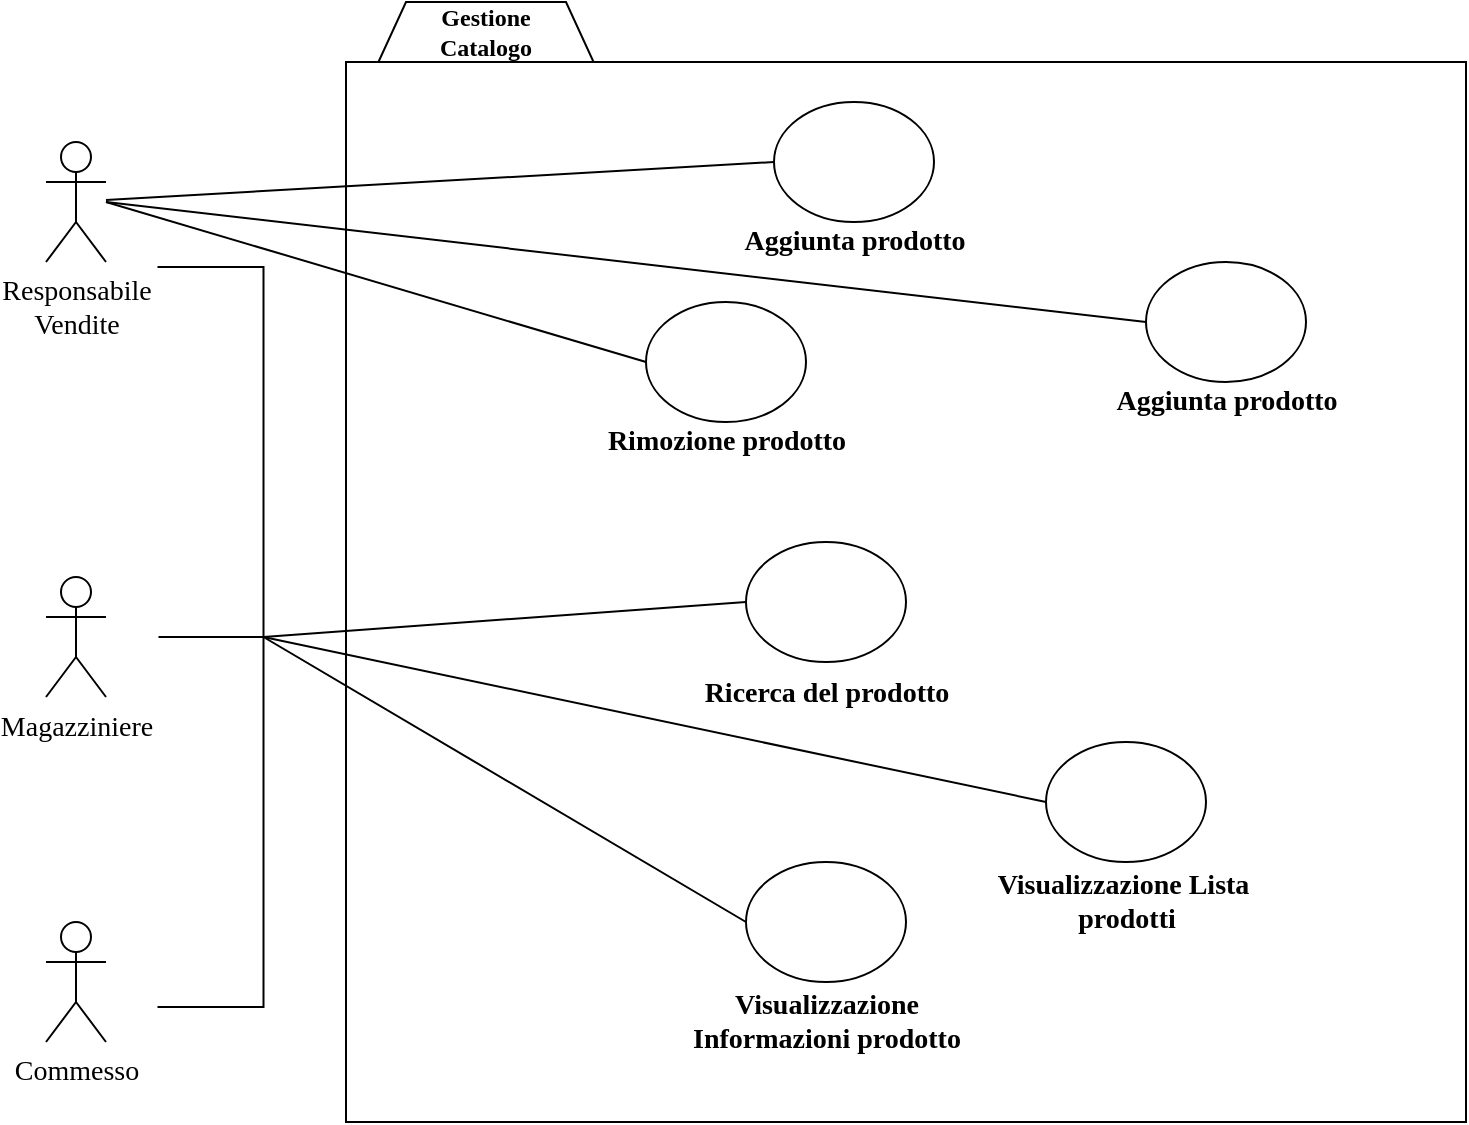 <mxfile version="13.10.3" type="github">
  <diagram id="jAhwxljwhNbG54JEEvyB" name="Page-1">
    <mxGraphModel dx="946" dy="645" grid="1" gridSize="10" guides="1" tooltips="1" connect="1" arrows="1" fold="1" page="1" pageScale="1" pageWidth="827" pageHeight="1169" math="0" shadow="0">
      <root>
        <mxCell id="0" />
        <mxCell id="1" parent="0" />
        <mxCell id="5G33NtFEvxfEJbMjsAAF-1" value="" style="shape=hexagon;perimeter=hexagonPerimeter2;whiteSpace=wrap;html=1;fixedSize=1;" parent="1" vertex="1">
          <mxGeometry x="210" y="80" width="120" height="87" as="geometry" />
        </mxCell>
        <mxCell id="5G33NtFEvxfEJbMjsAAF-3" value="&lt;div&gt;&lt;font style=&quot;font-size: 14px&quot; face=&quot;Times New Roman&quot;&gt;Responsabile&lt;/font&gt;&lt;/div&gt;&lt;div&gt;&lt;font style=&quot;font-size: 14px&quot; face=&quot;Times New Roman&quot;&gt;Vendite&lt;br&gt;&lt;/font&gt;&lt;/div&gt;" style="shape=umlActor;verticalLabelPosition=bottom;verticalAlign=top;html=1;outlineConnect=0;" parent="1" vertex="1">
          <mxGeometry x="50" y="150" width="30" height="60" as="geometry" />
        </mxCell>
        <mxCell id="5G33NtFEvxfEJbMjsAAF-4" value="&lt;font style=&quot;font-size: 14px&quot; face=&quot;Times New Roman&quot;&gt;Magazziniere&lt;/font&gt;" style="shape=umlActor;verticalLabelPosition=bottom;verticalAlign=top;html=1;outlineConnect=0;" parent="1" vertex="1">
          <mxGeometry x="50" y="367.5" width="30" height="60" as="geometry" />
        </mxCell>
        <mxCell id="5G33NtFEvxfEJbMjsAAF-5" value="&lt;font style=&quot;font-size: 14px&quot; face=&quot;Times New Roman&quot;&gt;Commesso&lt;/font&gt;" style="shape=umlActor;verticalLabelPosition=bottom;verticalAlign=top;html=1;outlineConnect=0;" parent="1" vertex="1">
          <mxGeometry x="50" y="540" width="30" height="60" as="geometry" />
        </mxCell>
        <mxCell id="5G33NtFEvxfEJbMjsAAF-6" value="" style="rounded=0;whiteSpace=wrap;html=1;" parent="1" vertex="1">
          <mxGeometry x="200" y="110" width="560" height="530" as="geometry" />
        </mxCell>
        <mxCell id="5G33NtFEvxfEJbMjsAAF-7" value="&lt;div&gt;&lt;br&gt;&lt;/div&gt;&lt;div&gt;&lt;br&gt;&lt;/div&gt;&lt;div&gt;&lt;br&gt;&lt;/div&gt;&lt;div&gt;&lt;br&gt;&lt;/div&gt;&lt;div&gt;&lt;br&gt;&lt;/div&gt;&lt;div&gt;&lt;br&gt;&lt;/div&gt;" style="ellipse;whiteSpace=wrap;html=1;" parent="1" vertex="1">
          <mxGeometry x="414" y="130" width="80" height="60" as="geometry" />
        </mxCell>
        <mxCell id="5G33NtFEvxfEJbMjsAAF-9" value="&lt;div&gt;&lt;br&gt;&lt;/div&gt;&lt;div&gt;&lt;br&gt;&lt;/div&gt;&lt;div&gt;&lt;br&gt;&lt;/div&gt;&lt;div&gt;&lt;br&gt;&lt;/div&gt;&lt;div&gt;&lt;br&gt;&lt;/div&gt;&lt;div&gt;&lt;br&gt;&lt;/div&gt;" style="ellipse;whiteSpace=wrap;html=1;" parent="1" vertex="1">
          <mxGeometry x="400" y="510" width="80" height="60" as="geometry" />
        </mxCell>
        <mxCell id="5G33NtFEvxfEJbMjsAAF-10" value="&lt;div&gt;&lt;font face=&quot;Times New Roman&quot;&gt;&lt;span style=&quot;font-size: 14px&quot;&gt;&lt;b&gt;Ricerca del prodotto&lt;/b&gt;&lt;/span&gt;&lt;/font&gt;&lt;/div&gt;" style="text;html=1;strokeColor=none;fillColor=none;align=center;verticalAlign=middle;whiteSpace=wrap;rounded=0;" parent="1" vertex="1">
          <mxGeometry x="367.5" y="416.25" width="145" height="20" as="geometry" />
        </mxCell>
        <mxCell id="5G33NtFEvxfEJbMjsAAF-14" value="&lt;div align=&quot;center&quot;&gt;&lt;font face=&quot;Times New Roman&quot;&gt;&lt;b&gt;Gestione&lt;/b&gt;&lt;/font&gt;&lt;/div&gt;&lt;div align=&quot;center&quot;&gt;&lt;font face=&quot;Times New Roman&quot;&gt;&lt;b&gt;Catalogo&lt;/b&gt;&lt;/font&gt;&lt;/div&gt;" style="text;html=1;strokeColor=none;fillColor=none;align=center;verticalAlign=middle;whiteSpace=wrap;rounded=0;" parent="1" vertex="1">
          <mxGeometry x="250" y="85" width="40" height="20" as="geometry" />
        </mxCell>
        <mxCell id="5G33NtFEvxfEJbMjsAAF-18" value="&lt;div&gt;&lt;br&gt;&lt;/div&gt;&lt;div&gt;&lt;br&gt;&lt;/div&gt;&lt;div&gt;&lt;br&gt;&lt;/div&gt;&lt;div&gt;&lt;br&gt;&lt;/div&gt;&lt;div&gt;&lt;br&gt;&lt;/div&gt;&lt;div&gt;&lt;br&gt;&lt;/div&gt;" style="ellipse;whiteSpace=wrap;html=1;" parent="1" vertex="1">
          <mxGeometry x="600" y="210" width="80" height="60" as="geometry" />
        </mxCell>
        <mxCell id="5G33NtFEvxfEJbMjsAAF-19" value="&lt;div&gt;&lt;br&gt;&lt;/div&gt;&lt;div&gt;&lt;br&gt;&lt;/div&gt;&lt;div&gt;&lt;br&gt;&lt;/div&gt;&lt;div&gt;&lt;br&gt;&lt;/div&gt;&lt;div&gt;&lt;br&gt;&lt;/div&gt;&lt;div&gt;&lt;br&gt;&lt;/div&gt;" style="ellipse;whiteSpace=wrap;html=1;" parent="1" vertex="1">
          <mxGeometry x="550" y="450" width="80" height="60" as="geometry" />
        </mxCell>
        <mxCell id="5G33NtFEvxfEJbMjsAAF-20" value="&lt;div&gt;&lt;br&gt;&lt;/div&gt;&lt;div&gt;&lt;br&gt;&lt;/div&gt;&lt;div&gt;&lt;br&gt;&lt;/div&gt;&lt;div&gt;&lt;br&gt;&lt;/div&gt;&lt;div&gt;&lt;br&gt;&lt;/div&gt;&lt;div&gt;&lt;br&gt;&lt;/div&gt;" style="ellipse;whiteSpace=wrap;html=1;" parent="1" vertex="1">
          <mxGeometry x="400" y="350" width="80" height="60" as="geometry" />
        </mxCell>
        <mxCell id="5G33NtFEvxfEJbMjsAAF-22" value="" style="endArrow=none;html=1;entryX=0;entryY=0.5;entryDx=0;entryDy=0;" parent="1" target="5G33NtFEvxfEJbMjsAAF-7" edge="1">
          <mxGeometry width="50" height="50" relative="1" as="geometry">
            <mxPoint x="80" y="179" as="sourcePoint" />
            <mxPoint x="330" y="340" as="targetPoint" />
          </mxGeometry>
        </mxCell>
        <mxCell id="5G33NtFEvxfEJbMjsAAF-23" value="" style="endArrow=none;html=1;entryX=0;entryY=0.5;entryDx=0;entryDy=0;" parent="1" target="5G33NtFEvxfEJbMjsAAF-18" edge="1">
          <mxGeometry width="50" height="50" relative="1" as="geometry">
            <mxPoint x="80" y="180" as="sourcePoint" />
            <mxPoint x="330" y="350" as="targetPoint" />
          </mxGeometry>
        </mxCell>
        <mxCell id="5G33NtFEvxfEJbMjsAAF-25" value="" style="shape=partialRectangle;whiteSpace=wrap;html=1;bottom=1;right=1;left=1;top=0;fillColor=none;routingCenterX=-0.5;rotation=-90;" parent="1" vertex="1">
          <mxGeometry x="-52.5" y="371.25" width="370" height="52.5" as="geometry" />
        </mxCell>
        <mxCell id="5G33NtFEvxfEJbMjsAAF-28" value="" style="endArrow=none;html=1;entryX=0.5;entryY=1;entryDx=0;entryDy=0;exitX=0.5;exitY=0;exitDx=0;exitDy=0;" parent="1" source="5G33NtFEvxfEJbMjsAAF-25" target="5G33NtFEvxfEJbMjsAAF-25" edge="1">
          <mxGeometry width="50" height="50" relative="1" as="geometry">
            <mxPoint x="110" y="398" as="sourcePoint" />
            <mxPoint x="120" y="407" as="targetPoint" />
          </mxGeometry>
        </mxCell>
        <mxCell id="5G33NtFEvxfEJbMjsAAF-35" value="&lt;font face=&quot;Times New Roman&quot;&gt;&lt;span style=&quot;font-size: 14px&quot;&gt;&lt;b&gt;Rimozione prodotto&lt;/b&gt;&lt;/span&gt;&lt;/font&gt;" style="text;html=1;strokeColor=none;fillColor=none;align=center;verticalAlign=middle;whiteSpace=wrap;rounded=0;" parent="1" vertex="1">
          <mxGeometry x="317.5" y="290" width="145" height="20" as="geometry" />
        </mxCell>
        <mxCell id="5G33NtFEvxfEJbMjsAAF-36" value="&lt;font face=&quot;Times New Roman&quot;&gt;&lt;span style=&quot;font-size: 14px&quot;&gt;&lt;b&gt;Aggiunta prodotto&lt;/b&gt;&lt;/span&gt;&lt;/font&gt;" style="text;html=1;strokeColor=none;fillColor=none;align=center;verticalAlign=middle;whiteSpace=wrap;rounded=0;" parent="1" vertex="1">
          <mxGeometry x="381.5" y="190" width="145" height="20" as="geometry" />
        </mxCell>
        <mxCell id="5G33NtFEvxfEJbMjsAAF-37" value="&lt;div&gt;&lt;font face=&quot;Times New Roman&quot;&gt;&lt;span style=&quot;font-size: 14px&quot;&gt;&lt;b&gt;Aggiunta prodotto&lt;/b&gt;&lt;/span&gt;&lt;/font&gt;&lt;/div&gt;" style="text;html=1;strokeColor=none;fillColor=none;align=center;verticalAlign=middle;whiteSpace=wrap;rounded=0;" parent="1" vertex="1">
          <mxGeometry x="567.5" y="270" width="145" height="20" as="geometry" />
        </mxCell>
        <mxCell id="5G33NtFEvxfEJbMjsAAF-39" value="&lt;font face=&quot;Times New Roman&quot;&gt;&lt;span style=&quot;font-size: 14px&quot;&gt;&lt;b&gt;Visualizzazione Lista&amp;nbsp;&lt;br&gt;prodotti&lt;br&gt;&lt;/b&gt;&lt;/span&gt;&lt;/font&gt;" style="text;html=1;strokeColor=none;fillColor=none;align=center;verticalAlign=middle;whiteSpace=wrap;rounded=0;" parent="1" vertex="1">
          <mxGeometry x="517.5" y="520" width="145" height="20" as="geometry" />
        </mxCell>
        <mxCell id="5G33NtFEvxfEJbMjsAAF-40" value="&lt;div&gt;&lt;br&gt;&lt;/div&gt;&lt;div&gt;&lt;br&gt;&lt;/div&gt;&lt;div&gt;&lt;br&gt;&lt;/div&gt;&lt;div&gt;&lt;br&gt;&lt;/div&gt;&lt;div&gt;&lt;br&gt;&lt;/div&gt;&lt;div&gt;&lt;br&gt;&lt;/div&gt;" style="ellipse;whiteSpace=wrap;html=1;" parent="1" vertex="1">
          <mxGeometry x="350" y="230" width="80" height="60" as="geometry" />
        </mxCell>
        <mxCell id="5G33NtFEvxfEJbMjsAAF-41" value="" style="endArrow=none;html=1;exitX=0;exitY=0.5;exitDx=0;exitDy=0;" parent="1" source="5G33NtFEvxfEJbMjsAAF-40" edge="1">
          <mxGeometry width="50" height="50" relative="1" as="geometry">
            <mxPoint x="370" y="320" as="sourcePoint" />
            <mxPoint x="80" y="180" as="targetPoint" />
          </mxGeometry>
        </mxCell>
        <mxCell id="5G33NtFEvxfEJbMjsAAF-46" value="&lt;font face=&quot;Times New Roman&quot;&gt;&lt;span style=&quot;font-size: 14px&quot;&gt;&lt;b&gt;Visualizzazione Informazioni prodotto&lt;/b&gt;&lt;/span&gt;&lt;/font&gt;" style="text;html=1;strokeColor=none;fillColor=none;align=center;verticalAlign=middle;whiteSpace=wrap;rounded=0;" parent="1" vertex="1">
          <mxGeometry x="367.5" y="580" width="145" height="20" as="geometry" />
        </mxCell>
        <mxCell id="I9Vcyt5acB3gldshC_Cn-1" value="" style="endArrow=none;html=1;exitX=0.5;exitY=1;exitDx=0;exitDy=0;entryX=0;entryY=0.5;entryDx=0;entryDy=0;" edge="1" parent="1" source="5G33NtFEvxfEJbMjsAAF-25" target="5G33NtFEvxfEJbMjsAAF-20">
          <mxGeometry width="50" height="50" relative="1" as="geometry">
            <mxPoint x="400" y="460" as="sourcePoint" />
            <mxPoint x="450" y="410" as="targetPoint" />
          </mxGeometry>
        </mxCell>
        <mxCell id="I9Vcyt5acB3gldshC_Cn-2" value="" style="endArrow=none;html=1;exitX=0.5;exitY=1;exitDx=0;exitDy=0;entryX=0;entryY=0.5;entryDx=0;entryDy=0;" edge="1" parent="1" source="5G33NtFEvxfEJbMjsAAF-25" target="5G33NtFEvxfEJbMjsAAF-19">
          <mxGeometry width="50" height="50" relative="1" as="geometry">
            <mxPoint x="160" y="400" as="sourcePoint" />
            <mxPoint x="450" y="410" as="targetPoint" />
          </mxGeometry>
        </mxCell>
        <mxCell id="I9Vcyt5acB3gldshC_Cn-4" value="" style="endArrow=none;html=1;exitX=0.5;exitY=1;exitDx=0;exitDy=0;entryX=0;entryY=0.5;entryDx=0;entryDy=0;" edge="1" parent="1" source="5G33NtFEvxfEJbMjsAAF-25" target="5G33NtFEvxfEJbMjsAAF-9">
          <mxGeometry width="50" height="50" relative="1" as="geometry">
            <mxPoint x="400" y="460" as="sourcePoint" />
            <mxPoint x="450" y="410" as="targetPoint" />
          </mxGeometry>
        </mxCell>
      </root>
    </mxGraphModel>
  </diagram>
</mxfile>
